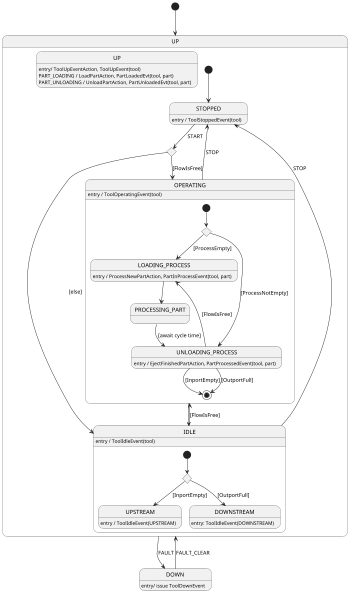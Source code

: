 @startuml
'https://plantuml.com/state-diagram
skinparam defaultTextAlignment left
scale 350 width

[*] --> UP
state DOWN : entry/ issue ToolDownEvent

state UP {
    state UP: entry/ ToolUpEventAction, ToolUpEvent(tool)
    state UP: PART_LOADING / LoadPartAction, PartLoadedEvt(tool, part)
    state UP: PART_UNLOADING / UnloadPartAction, PartUnloadedEvt(tool, part)

    state STOPPED
    STOPPED: entry / ToolStoppedEvent(tool)

    state CHOICE_START <<choice>>
    [*] --> STOPPED
    STOPPED --> CHOICE_START: START
    CHOICE_START --> OPERATING: [FlowIsFree]
    CHOICE_START --> IDLE: [else]

    OPERATING --> STOPPED: STOP
    OPERATING --> IDLE

    state IDLE {
        IDLE: entry / ToolIdleEvent(tool)
        state UPSTREAM: entry / ToolIdleEvent(UPSTREAM)
        state DOWNSTREAM: entry: ToolIdleEvent(DOWNSTREAM)
        state CHOICE_IDLE <<choice>>
        [*] --> CHOICE_IDLE
        CHOICE_IDLE --> UPSTREAM: [InportEmpty]
        CHOICE_IDLE --> DOWNSTREAM: [OutportFull]
    }

    state OPERATING {
        OPERATING: entry / ToolOperatingEvent(tool)
        state LOADING_PROCESS: entry / ProcessNewPartAction, PartInProcessEvent(tool, part)
        state UNLOADING_PROCESS: entry / EjectFinishedPartAction, PartProcessedEvent(tool, part)
        state CHOICE_LOADING <<choice>>
        state PROCESSING_PART

        [*] --> CHOICE_LOADING
        CHOICE_LOADING --> LOADING_PROCESS: [ProcessEmpty]
        CHOICE_LOADING --> UNLOADING_PROCESS: [ProcessNotEmpty]
        LOADING_PROCESS --> PROCESSING_PART

        PROCESSING_PART --> UNLOADING_PROCESS: [await cycle time]
        UNLOADING_PROCESS --> LOADING_PROCESS: [FlowIsFree]
        UNLOADING_PROCESS --> [*] : [InportEmpty]
        UNLOADING_PROCESS --> [*] : [OutportFull]
    }

    IDLE --> OPERATING: [FlowIsFree]
    IDLE --> STOPPED: STOP
}

UP --> DOWN: FAULT
DOWN --> UP: FAULT_CLEAR
@enduml